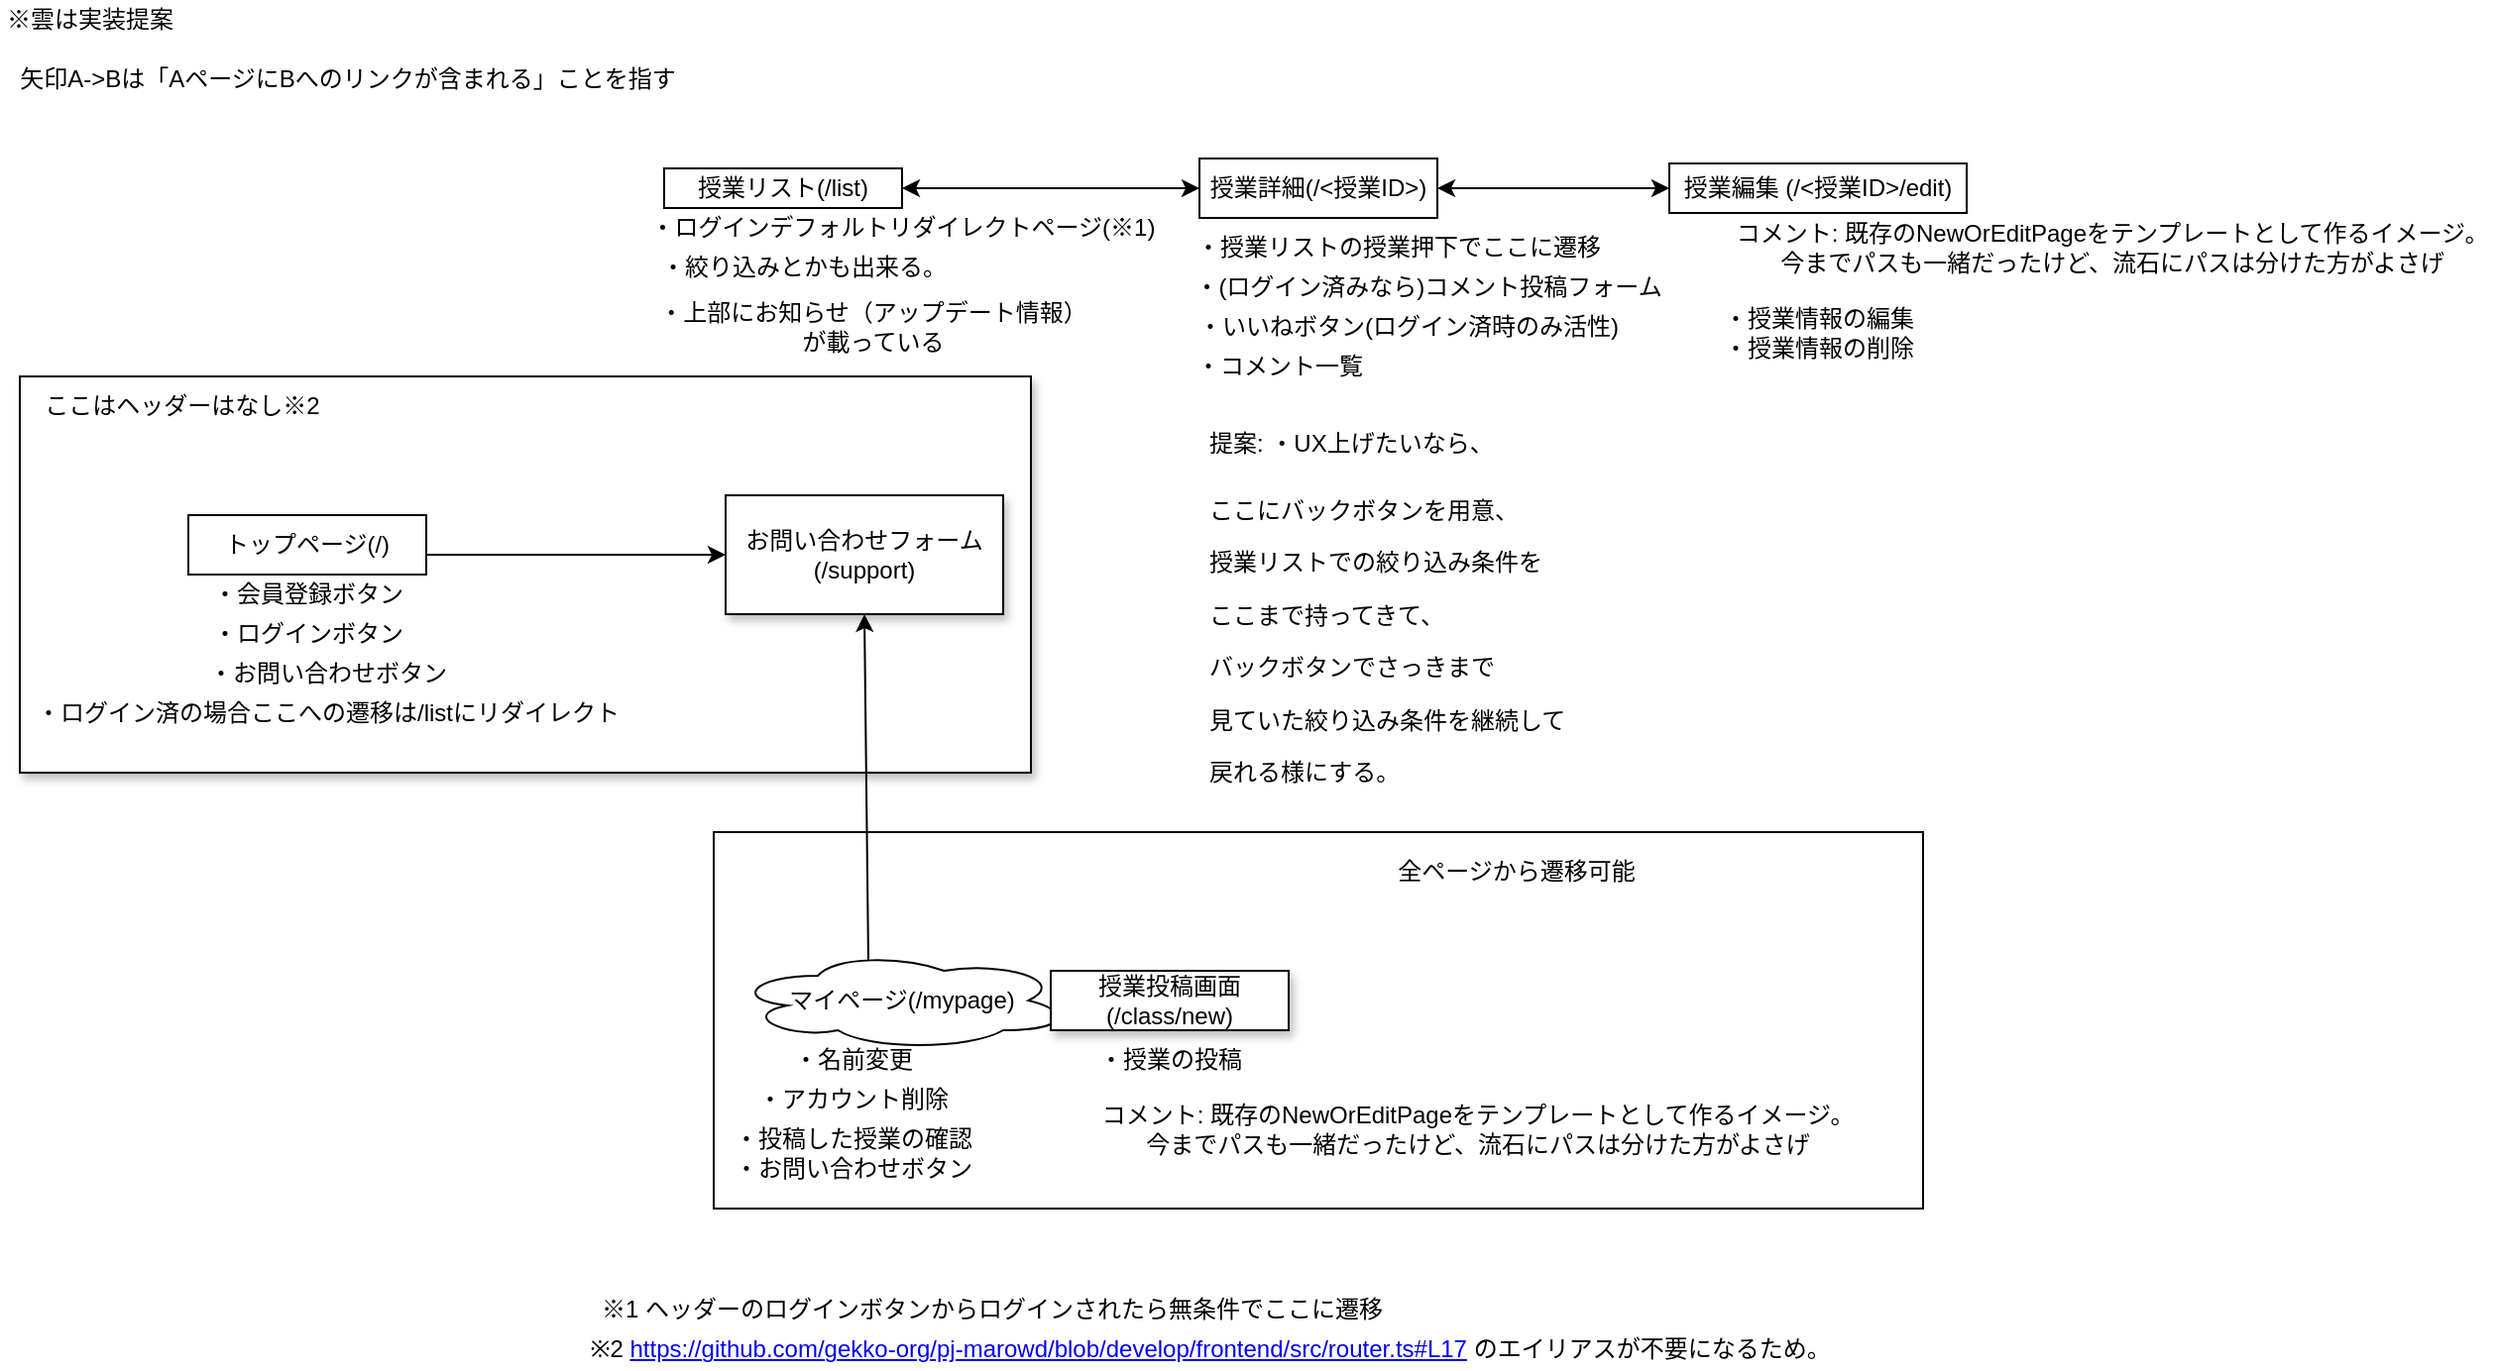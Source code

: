<mxfile version="12.8.8" type="github">
  <diagram id="_2cxGriYFBya_I2Rx0r6" name="Page-1">
    <mxGraphModel dx="1256" dy="760" grid="1" gridSize="10" guides="1" tooltips="1" connect="1" arrows="1" fold="1" page="1" pageScale="1" pageWidth="827" pageHeight="1169" math="0" shadow="0">
      <root>
        <mxCell id="0" />
        <mxCell id="1" parent="0" />
        <mxCell id="OnvVocz0II_iausfjhtP-18" value="" style="rounded=0;whiteSpace=wrap;html=1;shadow=1;" vertex="1" parent="1">
          <mxGeometry x="-250" y="240" width="510" height="200" as="geometry" />
        </mxCell>
        <mxCell id="MW3Q_T4GFwRoETefi-5V-24" value="&lt;h1&gt;&lt;span style=&quot;text-align: center ; white-space: nowrap ; font-size: 12px ; font-weight: normal&quot;&gt;提案: ・UX上げたいなら、&lt;/span&gt;&lt;br&gt;&lt;/h1&gt;&lt;p&gt;&lt;span style=&quot;text-align: center ; white-space: nowrap&quot;&gt;ここにバックボタンを用意、&lt;/span&gt;&lt;/p&gt;&lt;p&gt;&lt;span style=&quot;text-align: center ; white-space: nowrap&quot;&gt;授業リストでの絞り込み条件を&lt;/span&gt;&lt;/p&gt;&lt;p&gt;&lt;span style=&quot;text-align: center ; white-space: nowrap&quot;&gt;ここまで持ってきて、&lt;/span&gt;&lt;/p&gt;&lt;p&gt;&lt;span style=&quot;text-align: center ; white-space: nowrap&quot;&gt;バックボタンでさっきまで&lt;/span&gt;&lt;/p&gt;&lt;p&gt;&lt;span style=&quot;text-align: center ; white-space: nowrap&quot;&gt;見ていた絞り込み条件を継続して&lt;/span&gt;&lt;/p&gt;&lt;p&gt;&lt;span style=&quot;text-align: center ; white-space: nowrap&quot;&gt;戻れる様にする。&lt;/span&gt;&lt;br&gt;&lt;/p&gt;" style="text;html=1;strokeColor=none;fillColor=none;spacing=5;spacingTop=-20;whiteSpace=wrap;overflow=hidden;rounded=0;shadow=1;" parent="1" vertex="1">
          <mxGeometry x="345" y="250" width="195" height="200" as="geometry" />
        </mxCell>
        <mxCell id="MW3Q_T4GFwRoETefi-5V-1" value="トップページ(/)" style="rounded=0;whiteSpace=wrap;html=1;" parent="1" vertex="1">
          <mxGeometry x="-165" y="310" width="120" height="30" as="geometry" />
        </mxCell>
        <mxCell id="MW3Q_T4GFwRoETefi-5V-3" value="・会員登録ボタン" style="text;html=1;align=center;verticalAlign=middle;resizable=0;points=[];autosize=1;" parent="1" vertex="1">
          <mxGeometry x="-160" y="340" width="110" height="20" as="geometry" />
        </mxCell>
        <mxCell id="MW3Q_T4GFwRoETefi-5V-4" value="・ログインボタン" style="text;html=1;align=center;verticalAlign=middle;resizable=0;points=[];autosize=1;" parent="1" vertex="1">
          <mxGeometry x="-160" y="360" width="110" height="20" as="geometry" />
        </mxCell>
        <mxCell id="MW3Q_T4GFwRoETefi-5V-5" value="・お問い合わせボタン" style="text;html=1;align=center;verticalAlign=middle;resizable=0;points=[];autosize=1;" parent="1" vertex="1">
          <mxGeometry x="-165" y="380" width="140" height="20" as="geometry" />
        </mxCell>
        <mxCell id="MW3Q_T4GFwRoETefi-5V-8" value="" style="rounded=0;whiteSpace=wrap;html=1;" parent="1" vertex="1">
          <mxGeometry x="100" y="470" width="610" height="190" as="geometry" />
        </mxCell>
        <mxCell id="MW3Q_T4GFwRoETefi-5V-9" value="全ページから遷移可能" style="text;html=1;strokeColor=none;fillColor=none;align=center;verticalAlign=middle;whiteSpace=wrap;rounded=0;" parent="1" vertex="1">
          <mxGeometry x="425" y="480" width="160" height="20" as="geometry" />
        </mxCell>
        <mxCell id="MW3Q_T4GFwRoETefi-5V-10" value="マイページ(/mypage)" style="ellipse;shape=cloud;whiteSpace=wrap;html=1;" parent="1" vertex="1">
          <mxGeometry x="110" y="530" width="170" height="50" as="geometry" />
        </mxCell>
        <mxCell id="MW3Q_T4GFwRoETefi-5V-11" value="※雲は実装提案" style="text;html=1;align=center;verticalAlign=middle;resizable=0;points=[];autosize=1;" parent="1" vertex="1">
          <mxGeometry x="-260" y="50" width="90" height="20" as="geometry" />
        </mxCell>
        <mxCell id="MW3Q_T4GFwRoETefi-5V-12" value="・名前変更" style="text;html=1;align=center;verticalAlign=middle;resizable=0;points=[];autosize=1;" parent="1" vertex="1">
          <mxGeometry x="130" y="575" width="80" height="20" as="geometry" />
        </mxCell>
        <mxCell id="MW3Q_T4GFwRoETefi-5V-13" value="・アカウント削除" style="text;html=1;align=center;verticalAlign=middle;resizable=0;points=[];autosize=1;" parent="1" vertex="1">
          <mxGeometry x="115" y="595" width="110" height="20" as="geometry" />
        </mxCell>
        <mxCell id="MW3Q_T4GFwRoETefi-5V-15" value="授業リスト(/list)" style="rounded=0;whiteSpace=wrap;html=1;" parent="1" vertex="1">
          <mxGeometry x="75" y="135" width="120" height="20" as="geometry" />
        </mxCell>
        <mxCell id="MW3Q_T4GFwRoETefi-5V-16" value="・ログインデフォルトリダイレクトページ(※1)" style="text;html=1;align=center;verticalAlign=middle;resizable=0;points=[];autosize=1;" parent="1" vertex="1">
          <mxGeometry x="65" y="155" width="260" height="20" as="geometry" />
        </mxCell>
        <mxCell id="MW3Q_T4GFwRoETefi-5V-17" value="※1 ヘッダーのログインボタンからログインされたら無条件でここに遷移" style="text;html=1;align=center;verticalAlign=middle;resizable=0;points=[];autosize=1;" parent="1" vertex="1">
          <mxGeometry x="40" y="701" width="400" height="20" as="geometry" />
        </mxCell>
        <mxCell id="MW3Q_T4GFwRoETefi-5V-18" value="" style="endArrow=classic;startArrow=classic;html=1;exitX=1;exitY=0.5;exitDx=0;exitDy=0;" parent="1" source="MW3Q_T4GFwRoETefi-5V-15" edge="1">
          <mxGeometry width="50" height="50" relative="1" as="geometry">
            <mxPoint x="245" y="155" as="sourcePoint" />
            <mxPoint x="345" y="145" as="targetPoint" />
          </mxGeometry>
        </mxCell>
        <mxCell id="MW3Q_T4GFwRoETefi-5V-19" value="授業詳細(/&amp;lt;授業ID&amp;gt;)" style="rounded=0;whiteSpace=wrap;html=1;" parent="1" vertex="1">
          <mxGeometry x="345" y="130" width="120" height="30" as="geometry" />
        </mxCell>
        <mxCell id="MW3Q_T4GFwRoETefi-5V-20" value="・授業リストの授業押下でここに遷移" style="text;html=1;align=center;verticalAlign=middle;resizable=0;points=[];autosize=1;" parent="1" vertex="1">
          <mxGeometry x="335" y="165" width="220" height="20" as="geometry" />
        </mxCell>
        <mxCell id="OnvVocz0II_iausfjhtP-2" value="授業編集 (/&amp;lt;授業ID&amp;gt;/edit)" style="rounded=0;whiteSpace=wrap;html=1;" vertex="1" parent="1">
          <mxGeometry x="582" y="132.5" width="150" height="25" as="geometry" />
        </mxCell>
        <mxCell id="OnvVocz0II_iausfjhtP-3" value="" style="endArrow=classic;startArrow=classic;html=1;exitX=1;exitY=0.5;exitDx=0;exitDy=0;entryX=0;entryY=0.5;entryDx=0;entryDy=0;" edge="1" parent="1" source="MW3Q_T4GFwRoETefi-5V-19" target="OnvVocz0II_iausfjhtP-2">
          <mxGeometry width="50" height="50" relative="1" as="geometry">
            <mxPoint x="640" y="290" as="sourcePoint" />
            <mxPoint x="690" y="240" as="targetPoint" />
          </mxGeometry>
        </mxCell>
        <mxCell id="OnvVocz0II_iausfjhtP-4" value="コメント: 既存のNewOrEditPageをテンプレートとして作るイメージ。&lt;br&gt;今までパスも一緒だったけど、流石にパスは分けた方がよさげ" style="text;html=1;align=center;verticalAlign=middle;resizable=0;points=[];autosize=1;" vertex="1" parent="1">
          <mxGeometry x="610" y="160" width="390" height="30" as="geometry" />
        </mxCell>
        <mxCell id="OnvVocz0II_iausfjhtP-5" value="・授業情報の編集&lt;br&gt;・授業情報の削除&lt;br&gt;" style="text;html=1;align=center;verticalAlign=middle;resizable=0;points=[];autosize=1;" vertex="1" parent="1">
          <mxGeometry x="602" y="203" width="110" height="30" as="geometry" />
        </mxCell>
        <mxCell id="OnvVocz0II_iausfjhtP-10" value="・(ログイン済みなら)コメント投稿フォーム" style="text;html=1;align=center;verticalAlign=middle;resizable=0;points=[];autosize=1;" vertex="1" parent="1">
          <mxGeometry x="335" y="185" width="250" height="20" as="geometry" />
        </mxCell>
        <mxCell id="OnvVocz0II_iausfjhtP-11" value="・いいねボタン(ログイン済時のみ活性)" style="text;html=1;align=center;verticalAlign=middle;resizable=0;points=[];autosize=1;" vertex="1" parent="1">
          <mxGeometry x="335" y="205" width="230" height="20" as="geometry" />
        </mxCell>
        <mxCell id="OnvVocz0II_iausfjhtP-12" value="・コメント一覧" style="text;html=1;align=center;verticalAlign=middle;resizable=0;points=[];autosize=1;" vertex="1" parent="1">
          <mxGeometry x="335" y="225" width="100" height="20" as="geometry" />
        </mxCell>
        <mxCell id="OnvVocz0II_iausfjhtP-14" value="授業投稿画面(/class/new)" style="rounded=0;whiteSpace=wrap;html=1;shadow=1;" vertex="1" parent="1">
          <mxGeometry x="270" y="540" width="120" height="30" as="geometry" />
        </mxCell>
        <mxCell id="OnvVocz0II_iausfjhtP-15" value="・授業の投稿" style="text;html=1;align=center;verticalAlign=middle;resizable=0;points=[];autosize=1;" vertex="1" parent="1">
          <mxGeometry x="285" y="575" width="90" height="20" as="geometry" />
        </mxCell>
        <mxCell id="OnvVocz0II_iausfjhtP-16" value="・投稿した授業の確認" style="text;html=1;align=center;verticalAlign=middle;resizable=0;points=[];autosize=1;" vertex="1" parent="1">
          <mxGeometry x="100" y="615" width="140" height="20" as="geometry" />
        </mxCell>
        <mxCell id="OnvVocz0II_iausfjhtP-17" value="コメント: 既存のNewOrEditPageをテンプレートとして作るイメージ。&lt;br&gt;今までパスも一緒だったけど、流石にパスは分けた方がよさげ" style="text;html=1;align=center;verticalAlign=middle;resizable=0;points=[];autosize=1;" vertex="1" parent="1">
          <mxGeometry x="290" y="605" width="390" height="30" as="geometry" />
        </mxCell>
        <mxCell id="OnvVocz0II_iausfjhtP-19" value="ここはヘッダーはなし※2" style="text;html=1;strokeColor=none;fillColor=none;align=center;verticalAlign=middle;whiteSpace=wrap;rounded=0;shadow=1;" vertex="1" parent="1">
          <mxGeometry x="-250" y="245" width="164" height="20" as="geometry" />
        </mxCell>
        <mxCell id="OnvVocz0II_iausfjhtP-20" value="※2&amp;nbsp;&lt;a href=&quot;https://github.com/gekko-org/pj-marowd/blob/develop/frontend/src/router.ts#L17&quot;&gt;https://github.com/gekko-org/pj-marowd/blob/develop/frontend/src/router.ts#L17&lt;/a&gt;&amp;nbsp;のエイリアスが不要になるため。" style="text;html=1;align=center;verticalAlign=middle;resizable=0;points=[];autosize=1;" vertex="1" parent="1">
          <mxGeometry x="30" y="721" width="640" height="20" as="geometry" />
        </mxCell>
        <mxCell id="OnvVocz0II_iausfjhtP-22" value="・ログイン済の場合ここへの遷移は/listにリダイレクト" style="text;html=1;align=center;verticalAlign=middle;resizable=0;points=[];autosize=1;" vertex="1" parent="1">
          <mxGeometry x="-250" y="400" width="310" height="20" as="geometry" />
        </mxCell>
        <mxCell id="OnvVocz0II_iausfjhtP-23" value="・お問い合わせボタン" style="text;html=1;align=center;verticalAlign=middle;resizable=0;points=[];autosize=1;" vertex="1" parent="1">
          <mxGeometry x="100" y="630" width="140" height="20" as="geometry" />
        </mxCell>
        <mxCell id="OnvVocz0II_iausfjhtP-24" value="お問い合わせフォーム&lt;br&gt;(/support)" style="rounded=0;whiteSpace=wrap;html=1;shadow=1;" vertex="1" parent="1">
          <mxGeometry x="106" y="300" width="140" height="60" as="geometry" />
        </mxCell>
        <mxCell id="OnvVocz0II_iausfjhtP-25" value="" style="endArrow=classic;html=1;entryX=0.5;entryY=1;entryDx=0;entryDy=0;exitX=0.4;exitY=0.1;exitDx=0;exitDy=0;exitPerimeter=0;" edge="1" parent="1" source="MW3Q_T4GFwRoETefi-5V-10" target="OnvVocz0II_iausfjhtP-24">
          <mxGeometry width="50" height="50" relative="1" as="geometry">
            <mxPoint x="40" y="550" as="sourcePoint" />
            <mxPoint x="90" y="500" as="targetPoint" />
          </mxGeometry>
        </mxCell>
        <mxCell id="OnvVocz0II_iausfjhtP-26" value="" style="endArrow=classic;html=1;entryX=0;entryY=0.5;entryDx=0;entryDy=0;" edge="1" parent="1" target="OnvVocz0II_iausfjhtP-24">
          <mxGeometry width="50" height="50" relative="1" as="geometry">
            <mxPoint x="-45" y="330" as="sourcePoint" />
            <mxPoint x="5" y="310" as="targetPoint" />
          </mxGeometry>
        </mxCell>
        <mxCell id="OnvVocz0II_iausfjhtP-30" value="矢印A-&amp;gt;Bは「AページにBへのリンクが含まれる」ことを指す" style="text;html=1;align=center;verticalAlign=middle;resizable=0;points=[];autosize=1;" vertex="1" parent="1">
          <mxGeometry x="-260" y="80" width="350" height="20" as="geometry" />
        </mxCell>
        <mxCell id="OnvVocz0II_iausfjhtP-31" value="・絞り込みとかも出来る。" style="text;html=1;align=center;verticalAlign=middle;resizable=0;points=[];autosize=1;" vertex="1" parent="1">
          <mxGeometry x="65" y="175" width="160" height="20" as="geometry" />
        </mxCell>
        <mxCell id="OnvVocz0II_iausfjhtP-32" value="・上部にお知らせ（アップデート情報）&lt;br&gt;が載っている" style="text;html=1;align=center;verticalAlign=middle;resizable=0;points=[];autosize=1;" vertex="1" parent="1">
          <mxGeometry x="65" y="200" width="230" height="30" as="geometry" />
        </mxCell>
      </root>
    </mxGraphModel>
  </diagram>
</mxfile>
